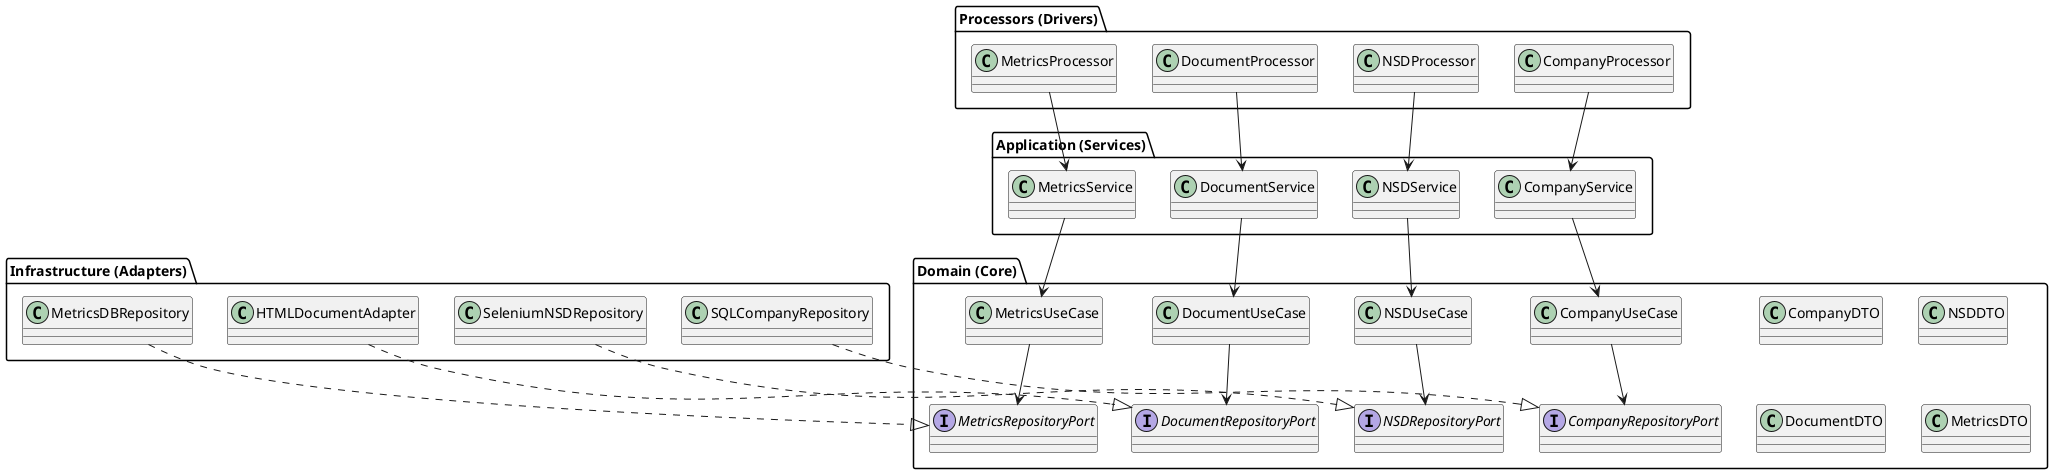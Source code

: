 @startuml
skinparam componentStyle rectangle
skinparam defaultTextAlignment center

' === NÚCLEO DOMÍNIO ===

package "Domain (Core)" {
  interface CompanyRepositoryPort
  interface NSDRepositoryPort
  interface DocumentRepositoryPort
  interface MetricsRepositoryPort

  class CompanyDTO
  class NSDDTO
  class DocumentDTO
  class MetricsDTO

  class CompanyUseCase
  class NSDUseCase
  class DocumentUseCase
  class MetricsUseCase

  CompanyUseCase --> CompanyRepositoryPort
  NSDUseCase --> NSDRepositoryPort
  DocumentUseCase --> DocumentRepositoryPort
  MetricsUseCase --> MetricsRepositoryPort
}

' === CAMADA DE APLICAÇÃO ===

package "Application (Services)" {
  class CompanyService
  class NSDService
  class DocumentService
  class MetricsService

  CompanyService --> CompanyUseCase
  NSDService --> NSDUseCase
  DocumentService --> DocumentUseCase
  MetricsService --> MetricsUseCase
}

' === INFRAESTRUTURA: Adaptadores ===

package "Infrastructure (Adapters)" {
  class SQLCompanyRepository
  class SeleniumNSDRepository
  class HTMLDocumentAdapter
  class MetricsDBRepository

  SQLCompanyRepository ..|> CompanyRepositoryPort
  SeleniumNSDRepository ..|> NSDRepositoryPort
  HTMLDocumentAdapter ..|> DocumentRepositoryPort
  MetricsDBRepository ..|> MetricsRepositoryPort
}

' === BORDAS (DRIVERS): Processadores ===

package "Processors (Drivers)" {
  class CompanyProcessor
  class NSDProcessor
  class DocumentProcessor
  class MetricsProcessor

  CompanyProcessor --> CompanyService
  NSDProcessor --> NSDService
  DocumentProcessor --> DocumentService
  MetricsProcessor --> MetricsService
}

@enduml
